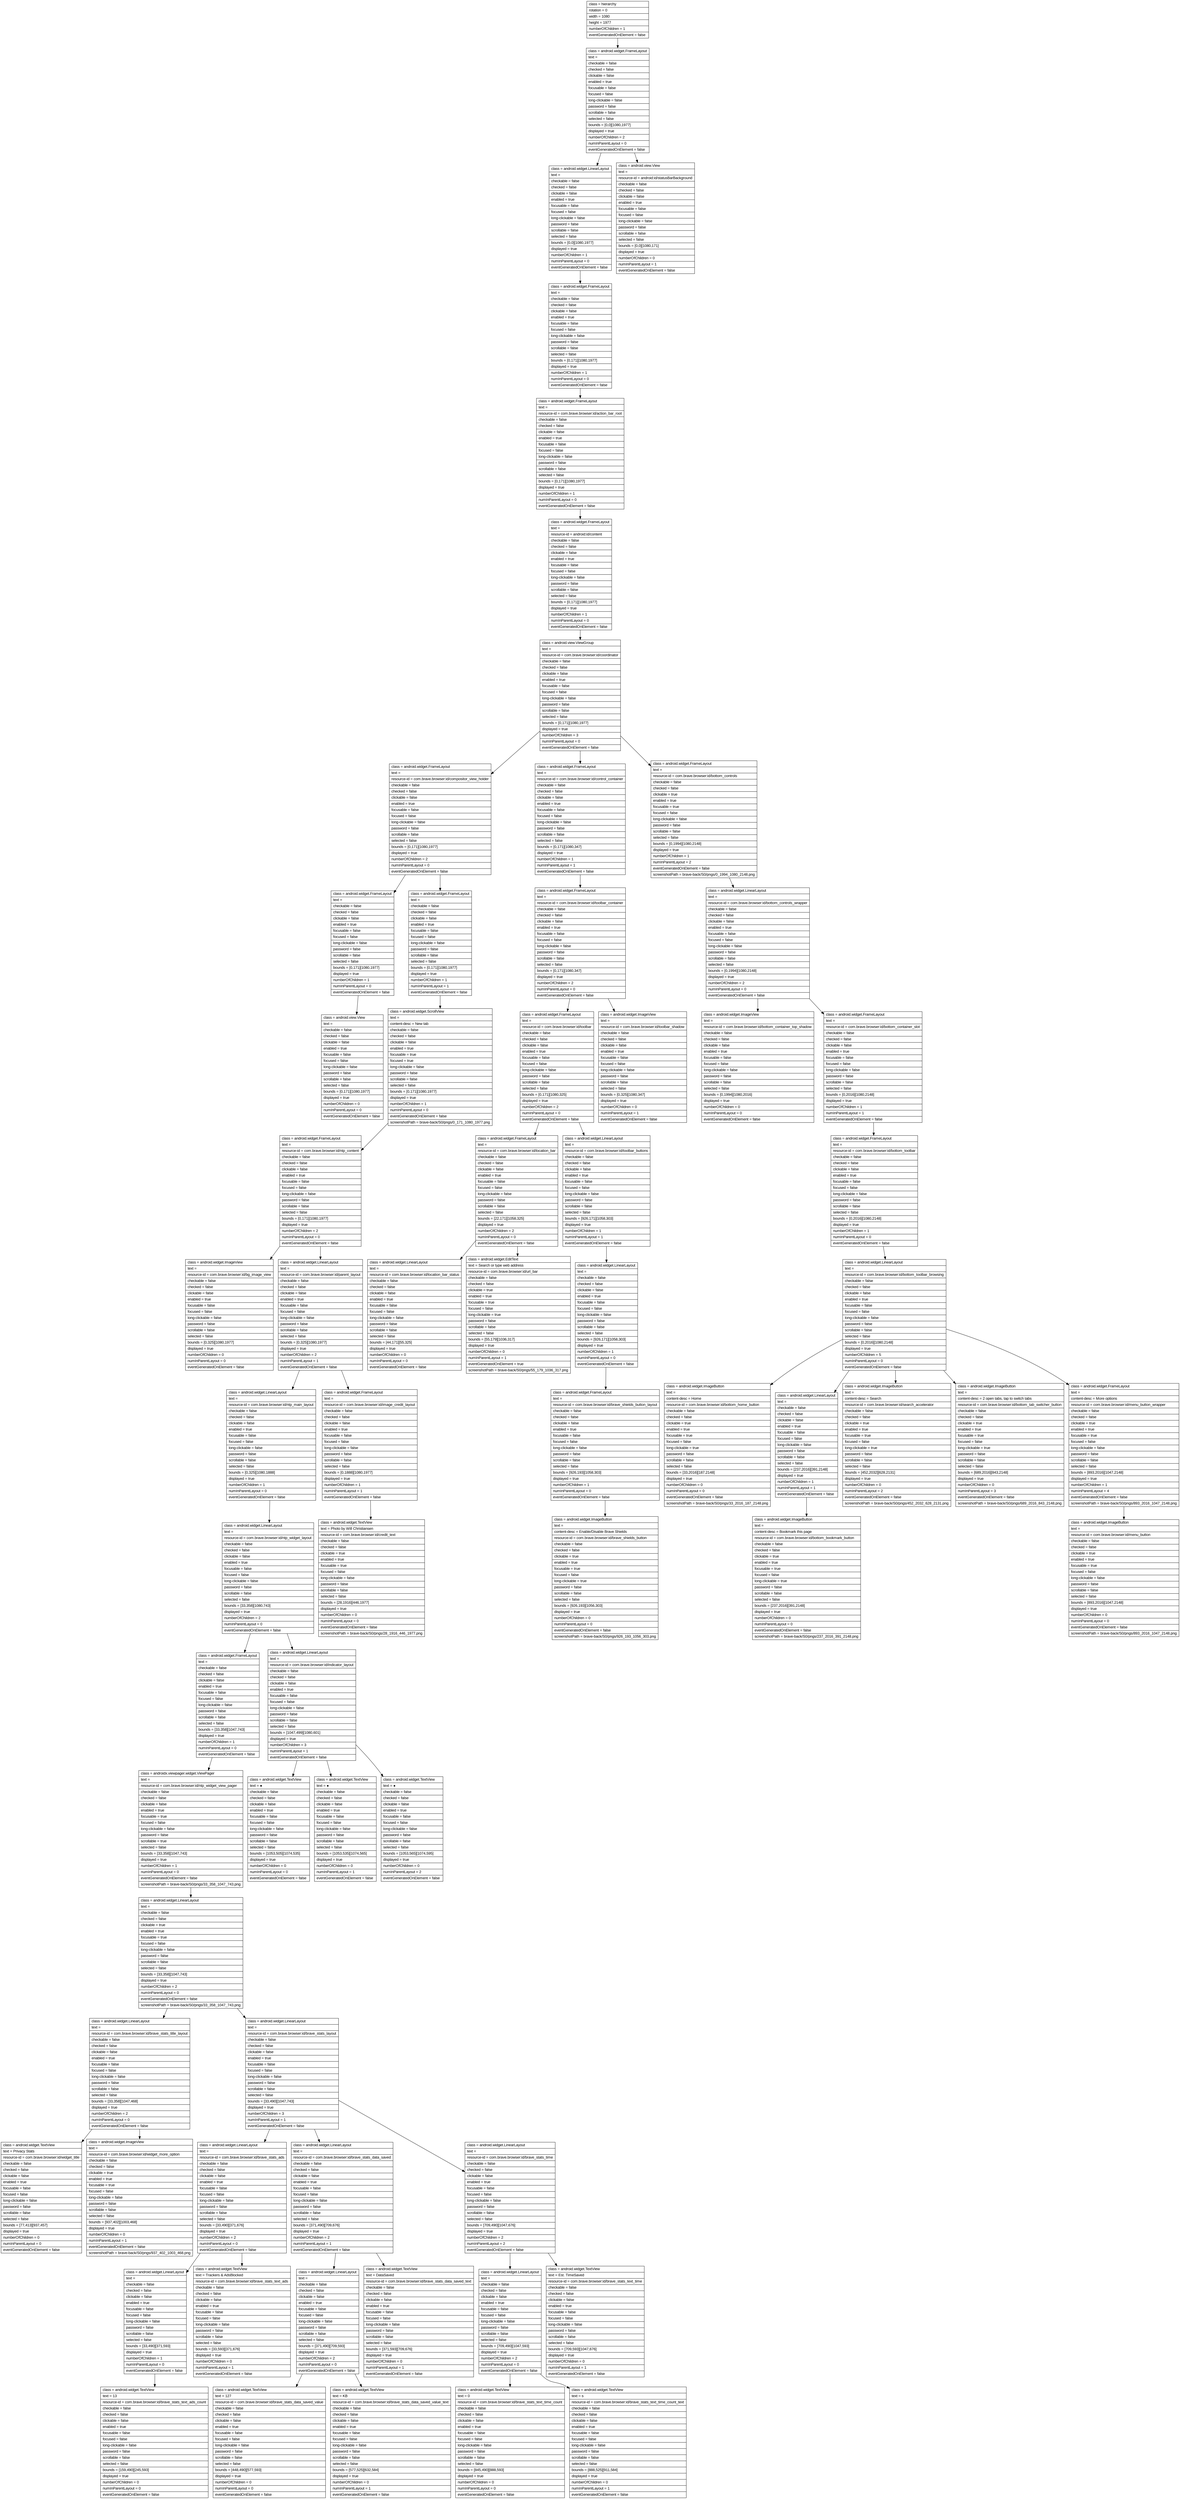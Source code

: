digraph Layout {

	node [shape=record fontname=Arial];

	0	[label="{class = hierarchy\l|rotation = 0\l|width = 1080\l|height = 1977\l|numberOfChildren = 1\l|eventGeneratedOnElement = false \l}"]
	1	[label="{class = android.widget.FrameLayout\l|text = \l|checkable = false\l|checked = false\l|clickable = false\l|enabled = true\l|focusable = false\l|focused = false\l|long-clickable = false\l|password = false\l|scrollable = false\l|selected = false\l|bounds = [0,0][1080,1977]\l|displayed = true\l|numberOfChildren = 2\l|numInParentLayout = 0\l|eventGeneratedOnElement = false \l}"]
	2	[label="{class = android.widget.LinearLayout\l|text = \l|checkable = false\l|checked = false\l|clickable = false\l|enabled = true\l|focusable = false\l|focused = false\l|long-clickable = false\l|password = false\l|scrollable = false\l|selected = false\l|bounds = [0,0][1080,1977]\l|displayed = true\l|numberOfChildren = 1\l|numInParentLayout = 0\l|eventGeneratedOnElement = false \l}"]
	3	[label="{class = android.view.View\l|text = \l|resource-id = android:id/statusBarBackground\l|checkable = false\l|checked = false\l|clickable = false\l|enabled = true\l|focusable = false\l|focused = false\l|long-clickable = false\l|password = false\l|scrollable = false\l|selected = false\l|bounds = [0,0][1080,171]\l|displayed = true\l|numberOfChildren = 0\l|numInParentLayout = 1\l|eventGeneratedOnElement = false \l}"]
	4	[label="{class = android.widget.FrameLayout\l|text = \l|checkable = false\l|checked = false\l|clickable = false\l|enabled = true\l|focusable = false\l|focused = false\l|long-clickable = false\l|password = false\l|scrollable = false\l|selected = false\l|bounds = [0,171][1080,1977]\l|displayed = true\l|numberOfChildren = 1\l|numInParentLayout = 0\l|eventGeneratedOnElement = false \l}"]
	5	[label="{class = android.widget.FrameLayout\l|text = \l|resource-id = com.brave.browser:id/action_bar_root\l|checkable = false\l|checked = false\l|clickable = false\l|enabled = true\l|focusable = false\l|focused = false\l|long-clickable = false\l|password = false\l|scrollable = false\l|selected = false\l|bounds = [0,171][1080,1977]\l|displayed = true\l|numberOfChildren = 1\l|numInParentLayout = 0\l|eventGeneratedOnElement = false \l}"]
	6	[label="{class = android.widget.FrameLayout\l|text = \l|resource-id = android:id/content\l|checkable = false\l|checked = false\l|clickable = false\l|enabled = true\l|focusable = false\l|focused = false\l|long-clickable = false\l|password = false\l|scrollable = false\l|selected = false\l|bounds = [0,171][1080,1977]\l|displayed = true\l|numberOfChildren = 1\l|numInParentLayout = 0\l|eventGeneratedOnElement = false \l}"]
	7	[label="{class = android.view.ViewGroup\l|text = \l|resource-id = com.brave.browser:id/coordinator\l|checkable = false\l|checked = false\l|clickable = false\l|enabled = true\l|focusable = false\l|focused = false\l|long-clickable = false\l|password = false\l|scrollable = false\l|selected = false\l|bounds = [0,171][1080,1977]\l|displayed = true\l|numberOfChildren = 3\l|numInParentLayout = 0\l|eventGeneratedOnElement = false \l}"]
	8	[label="{class = android.widget.FrameLayout\l|text = \l|resource-id = com.brave.browser:id/compositor_view_holder\l|checkable = false\l|checked = false\l|clickable = false\l|enabled = true\l|focusable = false\l|focused = false\l|long-clickable = false\l|password = false\l|scrollable = false\l|selected = false\l|bounds = [0,171][1080,1977]\l|displayed = true\l|numberOfChildren = 2\l|numInParentLayout = 0\l|eventGeneratedOnElement = false \l}"]
	9	[label="{class = android.widget.FrameLayout\l|text = \l|resource-id = com.brave.browser:id/control_container\l|checkable = false\l|checked = false\l|clickable = false\l|enabled = true\l|focusable = false\l|focused = false\l|long-clickable = false\l|password = false\l|scrollable = false\l|selected = false\l|bounds = [0,171][1080,347]\l|displayed = true\l|numberOfChildren = 1\l|numInParentLayout = 1\l|eventGeneratedOnElement = false \l}"]
	10	[label="{class = android.widget.FrameLayout\l|text = \l|resource-id = com.brave.browser:id/bottom_controls\l|checkable = false\l|checked = false\l|clickable = true\l|enabled = true\l|focusable = true\l|focused = false\l|long-clickable = false\l|password = false\l|scrollable = false\l|selected = false\l|bounds = [0,1994][1080,2148]\l|displayed = true\l|numberOfChildren = 1\l|numInParentLayout = 2\l|eventGeneratedOnElement = false \l|screenshotPath = brave-back/S0/pngs/0_1994_1080_2148.png\l}"]
	11	[label="{class = android.widget.FrameLayout\l|text = \l|checkable = false\l|checked = false\l|clickable = false\l|enabled = true\l|focusable = false\l|focused = false\l|long-clickable = false\l|password = false\l|scrollable = false\l|selected = false\l|bounds = [0,171][1080,1977]\l|displayed = true\l|numberOfChildren = 1\l|numInParentLayout = 0\l|eventGeneratedOnElement = false \l}"]
	12	[label="{class = android.widget.FrameLayout\l|text = \l|checkable = false\l|checked = false\l|clickable = false\l|enabled = true\l|focusable = false\l|focused = false\l|long-clickable = false\l|password = false\l|scrollable = false\l|selected = false\l|bounds = [0,171][1080,1977]\l|displayed = true\l|numberOfChildren = 1\l|numInParentLayout = 1\l|eventGeneratedOnElement = false \l}"]
	13	[label="{class = android.widget.FrameLayout\l|text = \l|resource-id = com.brave.browser:id/toolbar_container\l|checkable = false\l|checked = false\l|clickable = false\l|enabled = true\l|focusable = false\l|focused = false\l|long-clickable = false\l|password = false\l|scrollable = false\l|selected = false\l|bounds = [0,171][1080,347]\l|displayed = true\l|numberOfChildren = 2\l|numInParentLayout = 0\l|eventGeneratedOnElement = false \l}"]
	14	[label="{class = android.widget.LinearLayout\l|text = \l|resource-id = com.brave.browser:id/bottom_controls_wrapper\l|checkable = false\l|checked = false\l|clickable = false\l|enabled = true\l|focusable = false\l|focused = false\l|long-clickable = false\l|password = false\l|scrollable = false\l|selected = false\l|bounds = [0,1994][1080,2148]\l|displayed = true\l|numberOfChildren = 2\l|numInParentLayout = 0\l|eventGeneratedOnElement = false \l}"]
	15	[label="{class = android.view.View\l|text = \l|checkable = false\l|checked = false\l|clickable = false\l|enabled = true\l|focusable = false\l|focused = false\l|long-clickable = false\l|password = false\l|scrollable = false\l|selected = false\l|bounds = [0,171][1080,1977]\l|displayed = true\l|numberOfChildren = 0\l|numInParentLayout = 0\l|eventGeneratedOnElement = false \l}"]
	16	[label="{class = android.widget.ScrollView\l|text = \l|content-desc = New tab\l|checkable = false\l|checked = false\l|clickable = false\l|enabled = true\l|focusable = true\l|focused = true\l|long-clickable = false\l|password = false\l|scrollable = false\l|selected = false\l|bounds = [0,171][1080,1977]\l|displayed = true\l|numberOfChildren = 1\l|numInParentLayout = 0\l|eventGeneratedOnElement = false \l|screenshotPath = brave-back/S0/pngs/0_171_1080_1977.png\l}"]
	17	[label="{class = android.widget.FrameLayout\l|text = \l|resource-id = com.brave.browser:id/toolbar\l|checkable = false\l|checked = false\l|clickable = false\l|enabled = true\l|focusable = false\l|focused = false\l|long-clickable = false\l|password = false\l|scrollable = false\l|selected = false\l|bounds = [0,171][1080,325]\l|displayed = true\l|numberOfChildren = 2\l|numInParentLayout = 0\l|eventGeneratedOnElement = false \l}"]
	18	[label="{class = android.widget.ImageView\l|text = \l|resource-id = com.brave.browser:id/toolbar_shadow\l|checkable = false\l|checked = false\l|clickable = false\l|enabled = true\l|focusable = false\l|focused = false\l|long-clickable = false\l|password = false\l|scrollable = false\l|selected = false\l|bounds = [0,325][1080,347]\l|displayed = true\l|numberOfChildren = 0\l|numInParentLayout = 1\l|eventGeneratedOnElement = false \l}"]
	19	[label="{class = android.widget.ImageView\l|text = \l|resource-id = com.brave.browser:id/bottom_container_top_shadow\l|checkable = false\l|checked = false\l|clickable = false\l|enabled = true\l|focusable = false\l|focused = false\l|long-clickable = false\l|password = false\l|scrollable = false\l|selected = false\l|bounds = [0,1994][1080,2016]\l|displayed = true\l|numberOfChildren = 0\l|numInParentLayout = 0\l|eventGeneratedOnElement = false \l}"]
	20	[label="{class = android.widget.FrameLayout\l|text = \l|resource-id = com.brave.browser:id/bottom_container_slot\l|checkable = false\l|checked = false\l|clickable = false\l|enabled = true\l|focusable = false\l|focused = false\l|long-clickable = false\l|password = false\l|scrollable = false\l|selected = false\l|bounds = [0,2016][1080,2148]\l|displayed = true\l|numberOfChildren = 1\l|numInParentLayout = 1\l|eventGeneratedOnElement = false \l}"]
	21	[label="{class = android.widget.FrameLayout\l|text = \l|resource-id = com.brave.browser:id/ntp_content\l|checkable = false\l|checked = false\l|clickable = false\l|enabled = true\l|focusable = false\l|focused = false\l|long-clickable = false\l|password = false\l|scrollable = false\l|selected = false\l|bounds = [0,171][1080,1977]\l|displayed = true\l|numberOfChildren = 2\l|numInParentLayout = 0\l|eventGeneratedOnElement = false \l}"]
	22	[label="{class = android.widget.FrameLayout\l|text = \l|resource-id = com.brave.browser:id/location_bar\l|checkable = false\l|checked = false\l|clickable = false\l|enabled = true\l|focusable = false\l|focused = false\l|long-clickable = false\l|password = false\l|scrollable = false\l|selected = false\l|bounds = [22,171][1058,325]\l|displayed = true\l|numberOfChildren = 2\l|numInParentLayout = 0\l|eventGeneratedOnElement = false \l}"]
	23	[label="{class = android.widget.LinearLayout\l|text = \l|resource-id = com.brave.browser:id/toolbar_buttons\l|checkable = false\l|checked = false\l|clickable = false\l|enabled = true\l|focusable = false\l|focused = false\l|long-clickable = false\l|password = false\l|scrollable = false\l|selected = false\l|bounds = [926,171][1058,303]\l|displayed = true\l|numberOfChildren = 1\l|numInParentLayout = 1\l|eventGeneratedOnElement = false \l}"]
	24	[label="{class = android.widget.FrameLayout\l|text = \l|resource-id = com.brave.browser:id/bottom_toolbar\l|checkable = false\l|checked = false\l|clickable = false\l|enabled = true\l|focusable = false\l|focused = false\l|long-clickable = false\l|password = false\l|scrollable = false\l|selected = false\l|bounds = [0,2016][1080,2148]\l|displayed = true\l|numberOfChildren = 1\l|numInParentLayout = 0\l|eventGeneratedOnElement = false \l}"]
	25	[label="{class = android.widget.ImageView\l|text = \l|resource-id = com.brave.browser:id/bg_image_view\l|checkable = false\l|checked = false\l|clickable = false\l|enabled = true\l|focusable = false\l|focused = false\l|long-clickable = false\l|password = false\l|scrollable = false\l|selected = false\l|bounds = [0,325][1080,1977]\l|displayed = true\l|numberOfChildren = 0\l|numInParentLayout = 0\l|eventGeneratedOnElement = false \l}"]
	26	[label="{class = android.widget.LinearLayout\l|text = \l|resource-id = com.brave.browser:id/parent_layout\l|checkable = false\l|checked = false\l|clickable = false\l|enabled = true\l|focusable = false\l|focused = false\l|long-clickable = false\l|password = false\l|scrollable = false\l|selected = false\l|bounds = [0,325][1080,1977]\l|displayed = true\l|numberOfChildren = 2\l|numInParentLayout = 1\l|eventGeneratedOnElement = false \l}"]
	27	[label="{class = android.widget.LinearLayout\l|text = \l|resource-id = com.brave.browser:id/location_bar_status\l|checkable = false\l|checked = false\l|clickable = false\l|enabled = true\l|focusable = false\l|focused = false\l|long-clickable = false\l|password = false\l|scrollable = false\l|selected = false\l|bounds = [44,171][55,325]\l|displayed = true\l|numberOfChildren = 0\l|numInParentLayout = 0\l|eventGeneratedOnElement = false \l}"]
	28	[label="{class = android.widget.EditText\l|text = Search or type web address\l|resource-id = com.brave.browser:id/url_bar\l|checkable = false\l|checked = false\l|clickable = true\l|enabled = true\l|focusable = true\l|focused = false\l|long-clickable = true\l|password = false\l|scrollable = false\l|selected = false\l|bounds = [55,179][1036,317]\l|displayed = true\l|numberOfChildren = 0\l|numInParentLayout = 1\l|eventGeneratedOnElement = true \l|screenshotPath = brave-back/S0/pngs/55_179_1036_317.png\l}"]
	29	[label="{class = android.widget.LinearLayout\l|text = \l|checkable = false\l|checked = false\l|clickable = false\l|enabled = true\l|focusable = false\l|focused = false\l|long-clickable = false\l|password = false\l|scrollable = false\l|selected = false\l|bounds = [926,171][1058,303]\l|displayed = true\l|numberOfChildren = 1\l|numInParentLayout = 0\l|eventGeneratedOnElement = false \l}"]
	30	[label="{class = android.widget.LinearLayout\l|text = \l|resource-id = com.brave.browser:id/bottom_toolbar_browsing\l|checkable = false\l|checked = false\l|clickable = false\l|enabled = true\l|focusable = false\l|focused = false\l|long-clickable = false\l|password = false\l|scrollable = false\l|selected = false\l|bounds = [0,2016][1080,2148]\l|displayed = true\l|numberOfChildren = 5\l|numInParentLayout = 0\l|eventGeneratedOnElement = false \l}"]
	31	[label="{class = android.widget.LinearLayout\l|text = \l|resource-id = com.brave.browser:id/ntp_main_layout\l|checkable = false\l|checked = false\l|clickable = false\l|enabled = true\l|focusable = false\l|focused = false\l|long-clickable = false\l|password = false\l|scrollable = false\l|selected = false\l|bounds = [0,325][1080,1888]\l|displayed = true\l|numberOfChildren = 1\l|numInParentLayout = 0\l|eventGeneratedOnElement = false \l}"]
	32	[label="{class = android.widget.FrameLayout\l|text = \l|resource-id = com.brave.browser:id/image_credit_layout\l|checkable = false\l|checked = false\l|clickable = false\l|enabled = true\l|focusable = false\l|focused = false\l|long-clickable = false\l|password = false\l|scrollable = false\l|selected = false\l|bounds = [0,1888][1080,1977]\l|displayed = true\l|numberOfChildren = 1\l|numInParentLayout = 1\l|eventGeneratedOnElement = false \l}"]
	33	[label="{class = android.widget.FrameLayout\l|text = \l|resource-id = com.brave.browser:id/brave_shields_button_layout\l|checkable = false\l|checked = false\l|clickable = false\l|enabled = true\l|focusable = false\l|focused = false\l|long-clickable = false\l|password = false\l|scrollable = false\l|selected = false\l|bounds = [926,193][1058,303]\l|displayed = true\l|numberOfChildren = 1\l|numInParentLayout = 0\l|eventGeneratedOnElement = false \l}"]
	34	[label="{class = android.widget.ImageButton\l|text = \l|content-desc = Home\l|resource-id = com.brave.browser:id/bottom_home_button\l|checkable = false\l|checked = false\l|clickable = true\l|enabled = true\l|focusable = true\l|focused = false\l|long-clickable = true\l|password = false\l|scrollable = false\l|selected = false\l|bounds = [33,2016][187,2148]\l|displayed = true\l|numberOfChildren = 0\l|numInParentLayout = 0\l|eventGeneratedOnElement = false \l|screenshotPath = brave-back/S0/pngs/33_2016_187_2148.png\l}"]
	35	[label="{class = android.widget.LinearLayout\l|text = \l|checkable = false\l|checked = false\l|clickable = false\l|enabled = true\l|focusable = false\l|focused = false\l|long-clickable = false\l|password = false\l|scrollable = false\l|selected = false\l|bounds = [237,2016][391,2148]\l|displayed = true\l|numberOfChildren = 1\l|numInParentLayout = 1\l|eventGeneratedOnElement = false \l}"]
	36	[label="{class = android.widget.ImageButton\l|text = \l|content-desc = Search\l|resource-id = com.brave.browser:id/search_accelerator\l|checkable = false\l|checked = false\l|clickable = true\l|enabled = true\l|focusable = true\l|focused = false\l|long-clickable = true\l|password = false\l|scrollable = false\l|selected = false\l|bounds = [452,2032][628,2131]\l|displayed = true\l|numberOfChildren = 0\l|numInParentLayout = 2\l|eventGeneratedOnElement = false \l|screenshotPath = brave-back/S0/pngs/452_2032_628_2131.png\l}"]
	37	[label="{class = android.widget.ImageButton\l|text = \l|content-desc = 2 open tabs, tap to switch tabs\l|resource-id = com.brave.browser:id/bottom_tab_switcher_button\l|checkable = false\l|checked = false\l|clickable = true\l|enabled = true\l|focusable = true\l|focused = false\l|long-clickable = true\l|password = false\l|scrollable = false\l|selected = false\l|bounds = [689,2016][843,2148]\l|displayed = true\l|numberOfChildren = 0\l|numInParentLayout = 3\l|eventGeneratedOnElement = false \l|screenshotPath = brave-back/S0/pngs/689_2016_843_2148.png\l}"]
	38	[label="{class = android.widget.FrameLayout\l|text = \l|content-desc = More options\l|resource-id = com.brave.browser:id/menu_button_wrapper\l|checkable = false\l|checked = false\l|clickable = true\l|enabled = true\l|focusable = true\l|focused = false\l|long-clickable = false\l|password = false\l|scrollable = false\l|selected = false\l|bounds = [893,2016][1047,2148]\l|displayed = true\l|numberOfChildren = 1\l|numInParentLayout = 4\l|eventGeneratedOnElement = false \l|screenshotPath = brave-back/S0/pngs/893_2016_1047_2148.png\l}"]
	39	[label="{class = android.widget.LinearLayout\l|text = \l|resource-id = com.brave.browser:id/ntp_widget_layout\l|checkable = false\l|checked = false\l|clickable = false\l|enabled = true\l|focusable = false\l|focused = false\l|long-clickable = false\l|password = false\l|scrollable = false\l|selected = false\l|bounds = [33,358][1080,743]\l|displayed = true\l|numberOfChildren = 2\l|numInParentLayout = 0\l|eventGeneratedOnElement = false \l}"]
	40	[label="{class = android.widget.TextView\l|text = Photo by Will Christiansen\l|resource-id = com.brave.browser:id/credit_text\l|checkable = false\l|checked = false\l|clickable = true\l|enabled = true\l|focusable = true\l|focused = false\l|long-clickable = false\l|password = false\l|scrollable = false\l|selected = false\l|bounds = [28,1916][446,1977]\l|displayed = true\l|numberOfChildren = 0\l|numInParentLayout = 0\l|eventGeneratedOnElement = false \l|screenshotPath = brave-back/S0/pngs/28_1916_446_1977.png\l}"]
	41	[label="{class = android.widget.ImageButton\l|text = \l|content-desc = Enable/Disable Brave Shields\l|resource-id = com.brave.browser:id/brave_shields_button\l|checkable = false\l|checked = false\l|clickable = true\l|enabled = true\l|focusable = true\l|focused = false\l|long-clickable = true\l|password = false\l|scrollable = false\l|selected = false\l|bounds = [926,193][1056,303]\l|displayed = true\l|numberOfChildren = 0\l|numInParentLayout = 0\l|eventGeneratedOnElement = false \l|screenshotPath = brave-back/S0/pngs/926_193_1056_303.png\l}"]
	42	[label="{class = android.widget.ImageButton\l|text = \l|content-desc = Bookmark this page\l|resource-id = com.brave.browser:id/bottom_bookmark_button\l|checkable = false\l|checked = false\l|clickable = true\l|enabled = true\l|focusable = true\l|focused = false\l|long-clickable = true\l|password = false\l|scrollable = false\l|selected = false\l|bounds = [237,2016][391,2148]\l|displayed = true\l|numberOfChildren = 0\l|numInParentLayout = 0\l|eventGeneratedOnElement = false \l|screenshotPath = brave-back/S0/pngs/237_2016_391_2148.png\l}"]
	43	[label="{class = android.widget.ImageButton\l|text = \l|resource-id = com.brave.browser:id/menu_button\l|checkable = false\l|checked = false\l|clickable = true\l|enabled = true\l|focusable = true\l|focused = false\l|long-clickable = false\l|password = false\l|scrollable = false\l|selected = false\l|bounds = [893,2016][1047,2148]\l|displayed = true\l|numberOfChildren = 0\l|numInParentLayout = 0\l|eventGeneratedOnElement = false \l|screenshotPath = brave-back/S0/pngs/893_2016_1047_2148.png\l}"]
	44	[label="{class = android.widget.FrameLayout\l|text = \l|checkable = false\l|checked = false\l|clickable = false\l|enabled = true\l|focusable = false\l|focused = false\l|long-clickable = false\l|password = false\l|scrollable = false\l|selected = false\l|bounds = [33,358][1047,743]\l|displayed = true\l|numberOfChildren = 1\l|numInParentLayout = 0\l|eventGeneratedOnElement = false \l}"]
	45	[label="{class = android.widget.LinearLayout\l|text = \l|resource-id = com.brave.browser:id/indicator_layout\l|checkable = false\l|checked = false\l|clickable = false\l|enabled = true\l|focusable = false\l|focused = false\l|long-clickable = false\l|password = false\l|scrollable = false\l|selected = false\l|bounds = [1047,499][1080,601]\l|displayed = true\l|numberOfChildren = 3\l|numInParentLayout = 1\l|eventGeneratedOnElement = false \l}"]
	46	[label="{class = androidx.viewpager.widget.ViewPager\l|text = \l|resource-id = com.brave.browser:id/ntp_widget_view_pager\l|checkable = false\l|checked = false\l|clickable = false\l|enabled = true\l|focusable = true\l|focused = false\l|long-clickable = false\l|password = false\l|scrollable = true\l|selected = false\l|bounds = [33,358][1047,743]\l|displayed = true\l|numberOfChildren = 1\l|numInParentLayout = 0\l|eventGeneratedOnElement = false \l|screenshotPath = brave-back/S0/pngs/33_358_1047_743.png\l}"]
	47	[label="{class = android.widget.TextView\l|text = ●\l|checkable = false\l|checked = false\l|clickable = false\l|enabled = true\l|focusable = false\l|focused = false\l|long-clickable = false\l|password = false\l|scrollable = false\l|selected = false\l|bounds = [1053,505][1074,535]\l|displayed = true\l|numberOfChildren = 0\l|numInParentLayout = 0\l|eventGeneratedOnElement = false \l}"]
	48	[label="{class = android.widget.TextView\l|text = ●\l|checkable = false\l|checked = false\l|clickable = false\l|enabled = true\l|focusable = false\l|focused = false\l|long-clickable = false\l|password = false\l|scrollable = false\l|selected = false\l|bounds = [1053,535][1074,565]\l|displayed = true\l|numberOfChildren = 0\l|numInParentLayout = 1\l|eventGeneratedOnElement = false \l}"]
	49	[label="{class = android.widget.TextView\l|text = ●\l|checkable = false\l|checked = false\l|clickable = false\l|enabled = true\l|focusable = false\l|focused = false\l|long-clickable = false\l|password = false\l|scrollable = false\l|selected = false\l|bounds = [1053,565][1074,595]\l|displayed = true\l|numberOfChildren = 0\l|numInParentLayout = 2\l|eventGeneratedOnElement = false \l}"]
	50	[label="{class = android.widget.LinearLayout\l|text = \l|checkable = false\l|checked = false\l|clickable = true\l|enabled = true\l|focusable = true\l|focused = false\l|long-clickable = false\l|password = false\l|scrollable = false\l|selected = false\l|bounds = [33,358][1047,743]\l|displayed = true\l|numberOfChildren = 2\l|numInParentLayout = 0\l|eventGeneratedOnElement = false \l|screenshotPath = brave-back/S0/pngs/33_358_1047_743.png\l}"]
	51	[label="{class = android.widget.LinearLayout\l|text = \l|resource-id = com.brave.browser:id/brave_stats_title_layout\l|checkable = false\l|checked = false\l|clickable = false\l|enabled = true\l|focusable = false\l|focused = false\l|long-clickable = false\l|password = false\l|scrollable = false\l|selected = false\l|bounds = [33,358][1047,468]\l|displayed = true\l|numberOfChildren = 2\l|numInParentLayout = 0\l|eventGeneratedOnElement = false \l}"]
	52	[label="{class = android.widget.LinearLayout\l|text = \l|resource-id = com.brave.browser:id/brave_stats_layout\l|checkable = false\l|checked = false\l|clickable = false\l|enabled = true\l|focusable = false\l|focused = false\l|long-clickable = false\l|password = false\l|scrollable = false\l|selected = false\l|bounds = [33,490][1047,743]\l|displayed = true\l|numberOfChildren = 3\l|numInParentLayout = 1\l|eventGeneratedOnElement = false \l}"]
	53	[label="{class = android.widget.TextView\l|text = Privacy Stats\l|resource-id = com.brave.browser:id/widget_title\l|checkable = false\l|checked = false\l|clickable = false\l|enabled = true\l|focusable = false\l|focused = false\l|long-clickable = false\l|password = false\l|scrollable = false\l|selected = false\l|bounds = [77,413][937,457]\l|displayed = true\l|numberOfChildren = 0\l|numInParentLayout = 0\l|eventGeneratedOnElement = false \l}"]
	54	[label="{class = android.widget.ImageView\l|text = \l|resource-id = com.brave.browser:id/widget_more_option\l|checkable = false\l|checked = false\l|clickable = true\l|enabled = true\l|focusable = true\l|focused = false\l|long-clickable = false\l|password = false\l|scrollable = false\l|selected = false\l|bounds = [937,402][1003,468]\l|displayed = true\l|numberOfChildren = 0\l|numInParentLayout = 1\l|eventGeneratedOnElement = false \l|screenshotPath = brave-back/S0/pngs/937_402_1003_468.png\l}"]
	55	[label="{class = android.widget.LinearLayout\l|text = \l|resource-id = com.brave.browser:id/brave_stats_ads\l|checkable = false\l|checked = false\l|clickable = false\l|enabled = true\l|focusable = false\l|focused = false\l|long-clickable = false\l|password = false\l|scrollable = false\l|selected = false\l|bounds = [33,490][371,676]\l|displayed = true\l|numberOfChildren = 2\l|numInParentLayout = 0\l|eventGeneratedOnElement = false \l}"]
	56	[label="{class = android.widget.LinearLayout\l|text = \l|resource-id = com.brave.browser:id/brave_stats_data_saved\l|checkable = false\l|checked = false\l|clickable = false\l|enabled = true\l|focusable = false\l|focused = false\l|long-clickable = false\l|password = false\l|scrollable = false\l|selected = false\l|bounds = [371,490][709,676]\l|displayed = true\l|numberOfChildren = 2\l|numInParentLayout = 1\l|eventGeneratedOnElement = false \l}"]
	57	[label="{class = android.widget.LinearLayout\l|text = \l|resource-id = com.brave.browser:id/brave_stats_time\l|checkable = false\l|checked = false\l|clickable = false\l|enabled = true\l|focusable = false\l|focused = false\l|long-clickable = false\l|password = false\l|scrollable = false\l|selected = false\l|bounds = [709,490][1047,676]\l|displayed = true\l|numberOfChildren = 2\l|numInParentLayout = 2\l|eventGeneratedOnElement = false \l}"]
	58	[label="{class = android.widget.LinearLayout\l|text = \l|checkable = false\l|checked = false\l|clickable = false\l|enabled = true\l|focusable = false\l|focused = false\l|long-clickable = false\l|password = false\l|scrollable = false\l|selected = false\l|bounds = [33,490][371,593]\l|displayed = true\l|numberOfChildren = 1\l|numInParentLayout = 0\l|eventGeneratedOnElement = false \l}"]
	59	[label="{class = android.widget.TextView\l|text = Trackers & Ads
Blocked\l|resource-id = com.brave.browser:id/brave_stats_text_ads\l|checkable = false\l|checked = false\l|clickable = false\l|enabled = true\l|focusable = false\l|focused = false\l|long-clickable = false\l|password = false\l|scrollable = false\l|selected = false\l|bounds = [33,593][371,676]\l|displayed = true\l|numberOfChildren = 0\l|numInParentLayout = 1\l|eventGeneratedOnElement = false \l}"]
	60	[label="{class = android.widget.LinearLayout\l|text = \l|checkable = false\l|checked = false\l|clickable = false\l|enabled = true\l|focusable = false\l|focused = false\l|long-clickable = false\l|password = false\l|scrollable = false\l|selected = false\l|bounds = [371,490][709,593]\l|displayed = true\l|numberOfChildren = 2\l|numInParentLayout = 0\l|eventGeneratedOnElement = false \l}"]
	61	[label="{class = android.widget.TextView\l|text = Data
Saved\l|resource-id = com.brave.browser:id/brave_stats_data_saved_text\l|checkable = false\l|checked = false\l|clickable = false\l|enabled = true\l|focusable = false\l|focused = false\l|long-clickable = false\l|password = false\l|scrollable = false\l|selected = false\l|bounds = [371,593][709,676]\l|displayed = true\l|numberOfChildren = 0\l|numInParentLayout = 1\l|eventGeneratedOnElement = false \l}"]
	62	[label="{class = android.widget.LinearLayout\l|text = \l|checkable = false\l|checked = false\l|clickable = false\l|enabled = true\l|focusable = false\l|focused = false\l|long-clickable = false\l|password = false\l|scrollable = false\l|selected = false\l|bounds = [709,490][1047,593]\l|displayed = true\l|numberOfChildren = 2\l|numInParentLayout = 0\l|eventGeneratedOnElement = false \l}"]
	63	[label="{class = android.widget.TextView\l|text = Est. Time
Saved\l|resource-id = com.brave.browser:id/brave_stats_text_time\l|checkable = false\l|checked = false\l|clickable = false\l|enabled = true\l|focusable = false\l|focused = false\l|long-clickable = false\l|password = false\l|scrollable = false\l|selected = false\l|bounds = [709,593][1047,676]\l|displayed = true\l|numberOfChildren = 0\l|numInParentLayout = 1\l|eventGeneratedOnElement = false \l}"]
	64	[label="{class = android.widget.TextView\l|text = 13\l|resource-id = com.brave.browser:id/brave_stats_text_ads_count\l|checkable = false\l|checked = false\l|clickable = false\l|enabled = true\l|focusable = false\l|focused = false\l|long-clickable = false\l|password = false\l|scrollable = false\l|selected = false\l|bounds = [159,490][245,593]\l|displayed = true\l|numberOfChildren = 0\l|numInParentLayout = 0\l|eventGeneratedOnElement = false \l}"]
	65	[label="{class = android.widget.TextView\l|text = 127\l|resource-id = com.brave.browser:id/brave_stats_data_saved_value\l|checkable = false\l|checked = false\l|clickable = false\l|enabled = true\l|focusable = false\l|focused = false\l|long-clickable = false\l|password = false\l|scrollable = false\l|selected = false\l|bounds = [448,490][577,593]\l|displayed = true\l|numberOfChildren = 0\l|numInParentLayout = 0\l|eventGeneratedOnElement = false \l}"]
	66	[label="{class = android.widget.TextView\l|text = KB\l|resource-id = com.brave.browser:id/brave_stats_data_saved_value_text\l|checkable = false\l|checked = false\l|clickable = false\l|enabled = true\l|focusable = false\l|focused = false\l|long-clickable = false\l|password = false\l|scrollable = false\l|selected = false\l|bounds = [577,525][632,584]\l|displayed = true\l|numberOfChildren = 0\l|numInParentLayout = 1\l|eventGeneratedOnElement = false \l}"]
	67	[label="{class = android.widget.TextView\l|text = 0\l|resource-id = com.brave.browser:id/brave_stats_text_time_count\l|checkable = false\l|checked = false\l|clickable = false\l|enabled = true\l|focusable = false\l|focused = false\l|long-clickable = false\l|password = false\l|scrollable = false\l|selected = false\l|bounds = [845,490][888,593]\l|displayed = true\l|numberOfChildren = 0\l|numInParentLayout = 0\l|eventGeneratedOnElement = false \l}"]
	68	[label="{class = android.widget.TextView\l|text = s\l|resource-id = com.brave.browser:id/brave_stats_text_time_count_text\l|checkable = false\l|checked = false\l|clickable = false\l|enabled = true\l|focusable = false\l|focused = false\l|long-clickable = false\l|password = false\l|scrollable = false\l|selected = false\l|bounds = [888,525][911,584]\l|displayed = true\l|numberOfChildren = 0\l|numInParentLayout = 1\l|eventGeneratedOnElement = false \l}"]


	0 -> 1
	1 -> 2
	1 -> 3
	2 -> 4
	4 -> 5
	5 -> 6
	6 -> 7
	7 -> 8
	7 -> 9
	7 -> 10
	8 -> 11
	8 -> 12
	9 -> 13
	10 -> 14
	11 -> 15
	12 -> 16
	13 -> 17
	13 -> 18
	14 -> 19
	14 -> 20
	16 -> 21
	17 -> 22
	17 -> 23
	20 -> 24
	21 -> 25
	21 -> 26
	22 -> 27
	22 -> 28
	23 -> 29
	24 -> 30
	26 -> 31
	26 -> 32
	29 -> 33
	30 -> 34
	30 -> 35
	30 -> 36
	30 -> 37
	30 -> 38
	31 -> 39
	32 -> 40
	33 -> 41
	35 -> 42
	38 -> 43
	39 -> 44
	39 -> 45
	44 -> 46
	45 -> 47
	45 -> 48
	45 -> 49
	46 -> 50
	50 -> 51
	50 -> 52
	51 -> 53
	51 -> 54
	52 -> 55
	52 -> 56
	52 -> 57
	55 -> 58
	55 -> 59
	56 -> 60
	56 -> 61
	57 -> 62
	57 -> 63
	58 -> 64
	60 -> 65
	60 -> 66
	62 -> 67
	62 -> 68


}